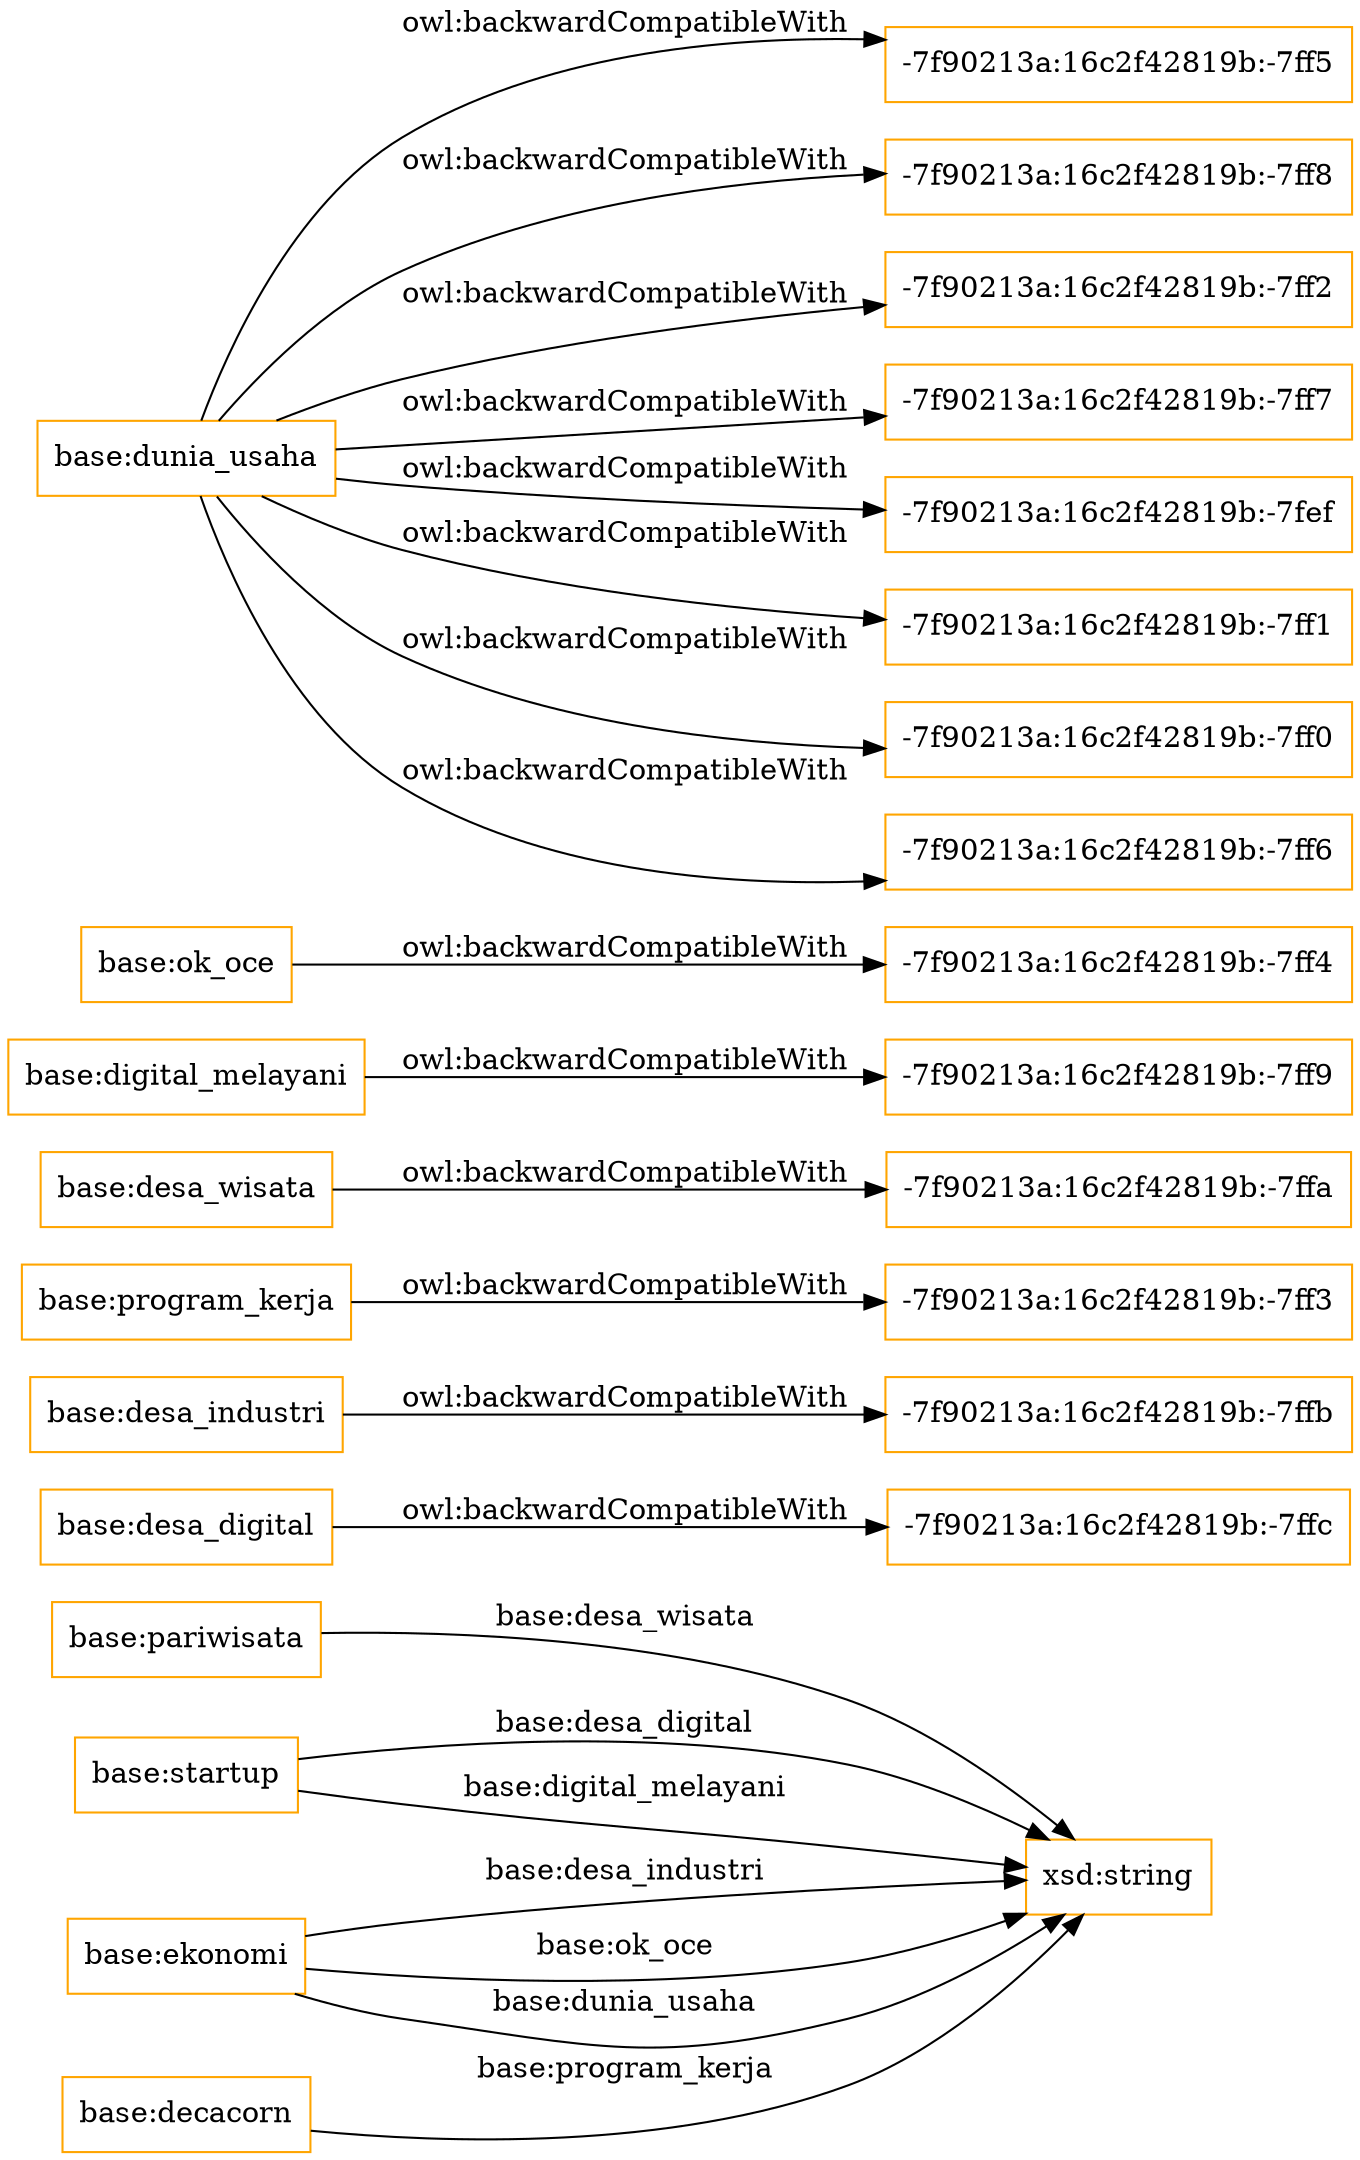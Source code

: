 digraph ar2dtool_diagram { 
rankdir=LR;
size="1501"
node [shape = rectangle, color="orange"]; "base:pariwisata" "base:startup" "base:ekonomi" "base:decacorn" ; /*classes style*/
	"base:desa_digital" -> "-7f90213a:16c2f42819b:-7ffc" [ label = "owl:backwardCompatibleWith" ];
	"base:desa_industri" -> "-7f90213a:16c2f42819b:-7ffb" [ label = "owl:backwardCompatibleWith" ];
	"base:program_kerja" -> "-7f90213a:16c2f42819b:-7ff3" [ label = "owl:backwardCompatibleWith" ];
	"base:desa_wisata" -> "-7f90213a:16c2f42819b:-7ffa" [ label = "owl:backwardCompatibleWith" ];
	"base:digital_melayani" -> "-7f90213a:16c2f42819b:-7ff9" [ label = "owl:backwardCompatibleWith" ];
	"base:ok_oce" -> "-7f90213a:16c2f42819b:-7ff4" [ label = "owl:backwardCompatibleWith" ];
	"base:dunia_usaha" -> "-7f90213a:16c2f42819b:-7ff5" [ label = "owl:backwardCompatibleWith" ];
	"base:dunia_usaha" -> "-7f90213a:16c2f42819b:-7ff8" [ label = "owl:backwardCompatibleWith" ];
	"base:dunia_usaha" -> "-7f90213a:16c2f42819b:-7ff2" [ label = "owl:backwardCompatibleWith" ];
	"base:dunia_usaha" -> "-7f90213a:16c2f42819b:-7ff7" [ label = "owl:backwardCompatibleWith" ];
	"base:dunia_usaha" -> "-7f90213a:16c2f42819b:-7fef" [ label = "owl:backwardCompatibleWith" ];
	"base:dunia_usaha" -> "-7f90213a:16c2f42819b:-7ff1" [ label = "owl:backwardCompatibleWith" ];
	"base:dunia_usaha" -> "-7f90213a:16c2f42819b:-7ff0" [ label = "owl:backwardCompatibleWith" ];
	"base:dunia_usaha" -> "-7f90213a:16c2f42819b:-7ff6" [ label = "owl:backwardCompatibleWith" ];
	"base:ekonomi" -> "xsd:string" [ label = "base:desa_industri" ];
	"base:startup" -> "xsd:string" [ label = "base:desa_digital" ];
	"base:ekonomi" -> "xsd:string" [ label = "base:ok_oce" ];
	"base:startup" -> "xsd:string" [ label = "base:digital_melayani" ];
	"base:decacorn" -> "xsd:string" [ label = "base:program_kerja" ];
	"base:pariwisata" -> "xsd:string" [ label = "base:desa_wisata" ];
	"base:ekonomi" -> "xsd:string" [ label = "base:dunia_usaha" ];

}
